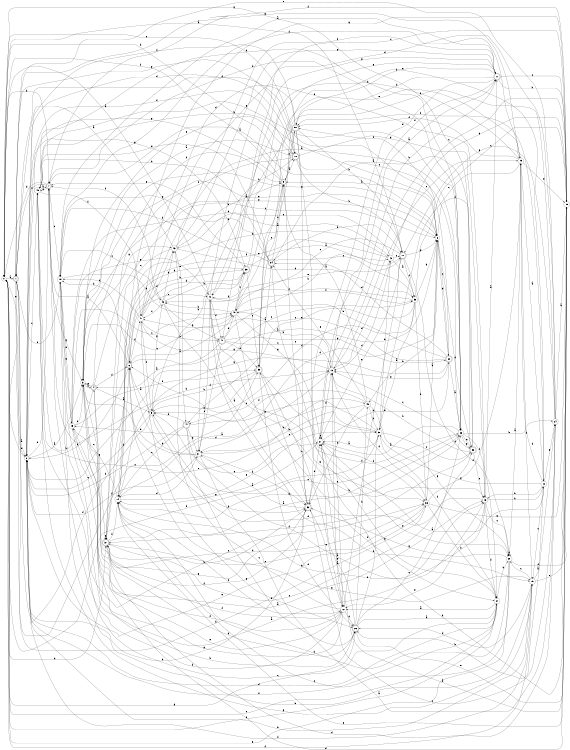 digraph n41_6 {
__start0 [label="" shape="none"];

rankdir=LR;
size="8,5";

s0 [style="filled", color="black", fillcolor="white" shape="circle", label="0"];
s1 [style="rounded,filled", color="black", fillcolor="white" shape="doublecircle", label="1"];
s2 [style="filled", color="black", fillcolor="white" shape="circle", label="2"];
s3 [style="filled", color="black", fillcolor="white" shape="circle", label="3"];
s4 [style="rounded,filled", color="black", fillcolor="white" shape="doublecircle", label="4"];
s5 [style="filled", color="black", fillcolor="white" shape="circle", label="5"];
s6 [style="rounded,filled", color="black", fillcolor="white" shape="doublecircle", label="6"];
s7 [style="rounded,filled", color="black", fillcolor="white" shape="doublecircle", label="7"];
s8 [style="filled", color="black", fillcolor="white" shape="circle", label="8"];
s9 [style="rounded,filled", color="black", fillcolor="white" shape="doublecircle", label="9"];
s10 [style="rounded,filled", color="black", fillcolor="white" shape="doublecircle", label="10"];
s11 [style="rounded,filled", color="black", fillcolor="white" shape="doublecircle", label="11"];
s12 [style="filled", color="black", fillcolor="white" shape="circle", label="12"];
s13 [style="filled", color="black", fillcolor="white" shape="circle", label="13"];
s14 [style="filled", color="black", fillcolor="white" shape="circle", label="14"];
s15 [style="filled", color="black", fillcolor="white" shape="circle", label="15"];
s16 [style="filled", color="black", fillcolor="white" shape="circle", label="16"];
s17 [style="rounded,filled", color="black", fillcolor="white" shape="doublecircle", label="17"];
s18 [style="filled", color="black", fillcolor="white" shape="circle", label="18"];
s19 [style="filled", color="black", fillcolor="white" shape="circle", label="19"];
s20 [style="filled", color="black", fillcolor="white" shape="circle", label="20"];
s21 [style="filled", color="black", fillcolor="white" shape="circle", label="21"];
s22 [style="rounded,filled", color="black", fillcolor="white" shape="doublecircle", label="22"];
s23 [style="filled", color="black", fillcolor="white" shape="circle", label="23"];
s24 [style="filled", color="black", fillcolor="white" shape="circle", label="24"];
s25 [style="filled", color="black", fillcolor="white" shape="circle", label="25"];
s26 [style="rounded,filled", color="black", fillcolor="white" shape="doublecircle", label="26"];
s27 [style="filled", color="black", fillcolor="white" shape="circle", label="27"];
s28 [style="filled", color="black", fillcolor="white" shape="circle", label="28"];
s29 [style="filled", color="black", fillcolor="white" shape="circle", label="29"];
s30 [style="filled", color="black", fillcolor="white" shape="circle", label="30"];
s31 [style="filled", color="black", fillcolor="white" shape="circle", label="31"];
s32 [style="rounded,filled", color="black", fillcolor="white" shape="doublecircle", label="32"];
s33 [style="rounded,filled", color="black", fillcolor="white" shape="doublecircle", label="33"];
s34 [style="rounded,filled", color="black", fillcolor="white" shape="doublecircle", label="34"];
s35 [style="filled", color="black", fillcolor="white" shape="circle", label="35"];
s36 [style="filled", color="black", fillcolor="white" shape="circle", label="36"];
s37 [style="rounded,filled", color="black", fillcolor="white" shape="doublecircle", label="37"];
s38 [style="rounded,filled", color="black", fillcolor="white" shape="doublecircle", label="38"];
s39 [style="rounded,filled", color="black", fillcolor="white" shape="doublecircle", label="39"];
s40 [style="filled", color="black", fillcolor="white" shape="circle", label="40"];
s41 [style="rounded,filled", color="black", fillcolor="white" shape="doublecircle", label="41"];
s42 [style="filled", color="black", fillcolor="white" shape="circle", label="42"];
s43 [style="filled", color="black", fillcolor="white" shape="circle", label="43"];
s44 [style="rounded,filled", color="black", fillcolor="white" shape="doublecircle", label="44"];
s45 [style="filled", color="black", fillcolor="white" shape="circle", label="45"];
s46 [style="filled", color="black", fillcolor="white" shape="circle", label="46"];
s47 [style="filled", color="black", fillcolor="white" shape="circle", label="47"];
s48 [style="filled", color="black", fillcolor="white" shape="circle", label="48"];
s49 [style="filled", color="black", fillcolor="white" shape="circle", label="49"];
s50 [style="rounded,filled", color="black", fillcolor="white" shape="doublecircle", label="50"];
s0 -> s1 [label="a"];
s0 -> s7 [label="b"];
s0 -> s27 [label="c"];
s0 -> s37 [label="d"];
s0 -> s10 [label="e"];
s0 -> s19 [label="f"];
s0 -> s26 [label="g"];
s1 -> s2 [label="a"];
s1 -> s36 [label="b"];
s1 -> s33 [label="c"];
s1 -> s2 [label="d"];
s1 -> s18 [label="e"];
s1 -> s8 [label="f"];
s1 -> s10 [label="g"];
s2 -> s3 [label="a"];
s2 -> s32 [label="b"];
s2 -> s48 [label="c"];
s2 -> s7 [label="d"];
s2 -> s0 [label="e"];
s2 -> s10 [label="f"];
s2 -> s39 [label="g"];
s3 -> s4 [label="a"];
s3 -> s8 [label="b"];
s3 -> s45 [label="c"];
s3 -> s36 [label="d"];
s3 -> s8 [label="e"];
s3 -> s12 [label="f"];
s3 -> s43 [label="g"];
s4 -> s5 [label="a"];
s4 -> s48 [label="b"];
s4 -> s8 [label="c"];
s4 -> s6 [label="d"];
s4 -> s3 [label="e"];
s4 -> s9 [label="f"];
s4 -> s37 [label="g"];
s5 -> s6 [label="a"];
s5 -> s39 [label="b"];
s5 -> s2 [label="c"];
s5 -> s1 [label="d"];
s5 -> s21 [label="e"];
s5 -> s32 [label="f"];
s5 -> s46 [label="g"];
s6 -> s7 [label="a"];
s6 -> s2 [label="b"];
s6 -> s35 [label="c"];
s6 -> s18 [label="d"];
s6 -> s40 [label="e"];
s6 -> s47 [label="f"];
s6 -> s19 [label="g"];
s7 -> s8 [label="a"];
s7 -> s13 [label="b"];
s7 -> s18 [label="c"];
s7 -> s0 [label="d"];
s7 -> s48 [label="e"];
s7 -> s1 [label="f"];
s7 -> s3 [label="g"];
s8 -> s9 [label="a"];
s8 -> s49 [label="b"];
s8 -> s22 [label="c"];
s8 -> s31 [label="d"];
s8 -> s3 [label="e"];
s8 -> s38 [label="f"];
s8 -> s22 [label="g"];
s9 -> s10 [label="a"];
s9 -> s0 [label="b"];
s9 -> s33 [label="c"];
s9 -> s50 [label="d"];
s9 -> s45 [label="e"];
s9 -> s0 [label="f"];
s9 -> s2 [label="g"];
s10 -> s3 [label="a"];
s10 -> s11 [label="b"];
s10 -> s23 [label="c"];
s10 -> s2 [label="d"];
s10 -> s3 [label="e"];
s10 -> s37 [label="f"];
s10 -> s16 [label="g"];
s11 -> s0 [label="a"];
s11 -> s12 [label="b"];
s11 -> s45 [label="c"];
s11 -> s28 [label="d"];
s11 -> s21 [label="e"];
s11 -> s35 [label="f"];
s11 -> s8 [label="g"];
s12 -> s13 [label="a"];
s12 -> s7 [label="b"];
s12 -> s43 [label="c"];
s12 -> s26 [label="d"];
s12 -> s3 [label="e"];
s12 -> s37 [label="f"];
s12 -> s15 [label="g"];
s13 -> s14 [label="a"];
s13 -> s45 [label="b"];
s13 -> s29 [label="c"];
s13 -> s42 [label="d"];
s13 -> s12 [label="e"];
s13 -> s17 [label="f"];
s13 -> s47 [label="g"];
s14 -> s8 [label="a"];
s14 -> s6 [label="b"];
s14 -> s15 [label="c"];
s14 -> s31 [label="d"];
s14 -> s30 [label="e"];
s14 -> s12 [label="f"];
s14 -> s23 [label="g"];
s15 -> s16 [label="a"];
s15 -> s26 [label="b"];
s15 -> s45 [label="c"];
s15 -> s42 [label="d"];
s15 -> s3 [label="e"];
s15 -> s33 [label="f"];
s15 -> s40 [label="g"];
s16 -> s17 [label="a"];
s16 -> s20 [label="b"];
s16 -> s28 [label="c"];
s16 -> s6 [label="d"];
s16 -> s12 [label="e"];
s16 -> s27 [label="f"];
s16 -> s14 [label="g"];
s17 -> s18 [label="a"];
s17 -> s25 [label="b"];
s17 -> s25 [label="c"];
s17 -> s50 [label="d"];
s17 -> s32 [label="e"];
s17 -> s50 [label="f"];
s17 -> s41 [label="g"];
s18 -> s16 [label="a"];
s18 -> s19 [label="b"];
s18 -> s46 [label="c"];
s18 -> s45 [label="d"];
s18 -> s15 [label="e"];
s18 -> s29 [label="f"];
s18 -> s15 [label="g"];
s19 -> s20 [label="a"];
s19 -> s2 [label="b"];
s19 -> s28 [label="c"];
s19 -> s26 [label="d"];
s19 -> s25 [label="e"];
s19 -> s2 [label="f"];
s19 -> s48 [label="g"];
s20 -> s21 [label="a"];
s20 -> s16 [label="b"];
s20 -> s19 [label="c"];
s20 -> s29 [label="d"];
s20 -> s24 [label="e"];
s20 -> s50 [label="f"];
s20 -> s30 [label="g"];
s21 -> s17 [label="a"];
s21 -> s17 [label="b"];
s21 -> s21 [label="c"];
s21 -> s13 [label="d"];
s21 -> s22 [label="e"];
s21 -> s36 [label="f"];
s21 -> s14 [label="g"];
s22 -> s23 [label="a"];
s22 -> s45 [label="b"];
s22 -> s47 [label="c"];
s22 -> s34 [label="d"];
s22 -> s13 [label="e"];
s22 -> s50 [label="f"];
s22 -> s2 [label="g"];
s23 -> s21 [label="a"];
s23 -> s24 [label="b"];
s23 -> s5 [label="c"];
s23 -> s7 [label="d"];
s23 -> s38 [label="e"];
s23 -> s27 [label="f"];
s23 -> s38 [label="g"];
s24 -> s25 [label="a"];
s24 -> s26 [label="b"];
s24 -> s32 [label="c"];
s24 -> s40 [label="d"];
s24 -> s1 [label="e"];
s24 -> s9 [label="f"];
s24 -> s11 [label="g"];
s25 -> s21 [label="a"];
s25 -> s21 [label="b"];
s25 -> s13 [label="c"];
s25 -> s3 [label="d"];
s25 -> s14 [label="e"];
s25 -> s7 [label="f"];
s25 -> s6 [label="g"];
s26 -> s27 [label="a"];
s26 -> s49 [label="b"];
s26 -> s23 [label="c"];
s26 -> s37 [label="d"];
s26 -> s25 [label="e"];
s26 -> s30 [label="f"];
s26 -> s21 [label="g"];
s27 -> s12 [label="a"];
s27 -> s28 [label="b"];
s27 -> s18 [label="c"];
s27 -> s2 [label="d"];
s27 -> s0 [label="e"];
s27 -> s2 [label="f"];
s27 -> s34 [label="g"];
s28 -> s29 [label="a"];
s28 -> s14 [label="b"];
s28 -> s14 [label="c"];
s28 -> s28 [label="d"];
s28 -> s0 [label="e"];
s28 -> s25 [label="f"];
s28 -> s32 [label="g"];
s29 -> s20 [label="a"];
s29 -> s19 [label="b"];
s29 -> s30 [label="c"];
s29 -> s40 [label="d"];
s29 -> s25 [label="e"];
s29 -> s50 [label="f"];
s29 -> s1 [label="g"];
s30 -> s21 [label="a"];
s30 -> s31 [label="b"];
s30 -> s38 [label="c"];
s30 -> s0 [label="d"];
s30 -> s42 [label="e"];
s30 -> s27 [label="f"];
s30 -> s5 [label="g"];
s31 -> s24 [label="a"];
s31 -> s32 [label="b"];
s31 -> s30 [label="c"];
s31 -> s3 [label="d"];
s31 -> s40 [label="e"];
s31 -> s2 [label="f"];
s31 -> s6 [label="g"];
s32 -> s31 [label="a"];
s32 -> s33 [label="b"];
s32 -> s9 [label="c"];
s32 -> s21 [label="d"];
s32 -> s12 [label="e"];
s32 -> s37 [label="f"];
s32 -> s4 [label="g"];
s33 -> s34 [label="a"];
s33 -> s5 [label="b"];
s33 -> s12 [label="c"];
s33 -> s26 [label="d"];
s33 -> s20 [label="e"];
s33 -> s23 [label="f"];
s33 -> s5 [label="g"];
s34 -> s9 [label="a"];
s34 -> s11 [label="b"];
s34 -> s35 [label="c"];
s34 -> s48 [label="d"];
s34 -> s48 [label="e"];
s34 -> s18 [label="f"];
s34 -> s18 [label="g"];
s35 -> s30 [label="a"];
s35 -> s36 [label="b"];
s35 -> s25 [label="c"];
s35 -> s44 [label="d"];
s35 -> s44 [label="e"];
s35 -> s46 [label="f"];
s35 -> s8 [label="g"];
s36 -> s8 [label="a"];
s36 -> s27 [label="b"];
s36 -> s37 [label="c"];
s36 -> s13 [label="d"];
s36 -> s2 [label="e"];
s36 -> s29 [label="f"];
s36 -> s25 [label="g"];
s37 -> s23 [label="a"];
s37 -> s32 [label="b"];
s37 -> s38 [label="c"];
s37 -> s24 [label="d"];
s37 -> s37 [label="e"];
s37 -> s14 [label="f"];
s37 -> s39 [label="g"];
s38 -> s34 [label="a"];
s38 -> s13 [label="b"];
s38 -> s13 [label="c"];
s38 -> s8 [label="d"];
s38 -> s16 [label="e"];
s38 -> s37 [label="f"];
s38 -> s0 [label="g"];
s39 -> s11 [label="a"];
s39 -> s14 [label="b"];
s39 -> s33 [label="c"];
s39 -> s6 [label="d"];
s39 -> s7 [label="e"];
s39 -> s40 [label="f"];
s39 -> s17 [label="g"];
s40 -> s0 [label="a"];
s40 -> s16 [label="b"];
s40 -> s25 [label="c"];
s40 -> s19 [label="d"];
s40 -> s11 [label="e"];
s40 -> s41 [label="f"];
s40 -> s36 [label="g"];
s41 -> s4 [label="a"];
s41 -> s42 [label="b"];
s41 -> s13 [label="c"];
s41 -> s33 [label="d"];
s41 -> s45 [label="e"];
s41 -> s31 [label="f"];
s41 -> s22 [label="g"];
s42 -> s35 [label="a"];
s42 -> s14 [label="b"];
s42 -> s11 [label="c"];
s42 -> s13 [label="d"];
s42 -> s43 [label="e"];
s42 -> s37 [label="f"];
s42 -> s25 [label="g"];
s43 -> s1 [label="a"];
s43 -> s9 [label="b"];
s43 -> s37 [label="c"];
s43 -> s35 [label="d"];
s43 -> s44 [label="e"];
s43 -> s17 [label="f"];
s43 -> s17 [label="g"];
s44 -> s16 [label="a"];
s44 -> s2 [label="b"];
s44 -> s14 [label="c"];
s44 -> s5 [label="d"];
s44 -> s26 [label="e"];
s44 -> s13 [label="f"];
s44 -> s31 [label="g"];
s45 -> s6 [label="a"];
s45 -> s46 [label="b"];
s45 -> s39 [label="c"];
s45 -> s27 [label="d"];
s45 -> s29 [label="e"];
s45 -> s35 [label="f"];
s45 -> s21 [label="g"];
s46 -> s32 [label="a"];
s46 -> s39 [label="b"];
s46 -> s47 [label="c"];
s46 -> s43 [label="d"];
s46 -> s10 [label="e"];
s46 -> s7 [label="f"];
s46 -> s41 [label="g"];
s47 -> s23 [label="a"];
s47 -> s41 [label="b"];
s47 -> s18 [label="c"];
s47 -> s43 [label="d"];
s47 -> s16 [label="e"];
s47 -> s5 [label="f"];
s47 -> s26 [label="g"];
s48 -> s7 [label="a"];
s48 -> s8 [label="b"];
s48 -> s36 [label="c"];
s48 -> s23 [label="d"];
s48 -> s49 [label="e"];
s48 -> s47 [label="f"];
s48 -> s23 [label="g"];
s49 -> s9 [label="a"];
s49 -> s32 [label="b"];
s49 -> s6 [label="c"];
s49 -> s15 [label="d"];
s49 -> s34 [label="e"];
s49 -> s30 [label="f"];
s49 -> s28 [label="g"];
s50 -> s31 [label="a"];
s50 -> s11 [label="b"];
s50 -> s33 [label="c"];
s50 -> s47 [label="d"];
s50 -> s28 [label="e"];
s50 -> s2 [label="f"];
s50 -> s32 [label="g"];

}